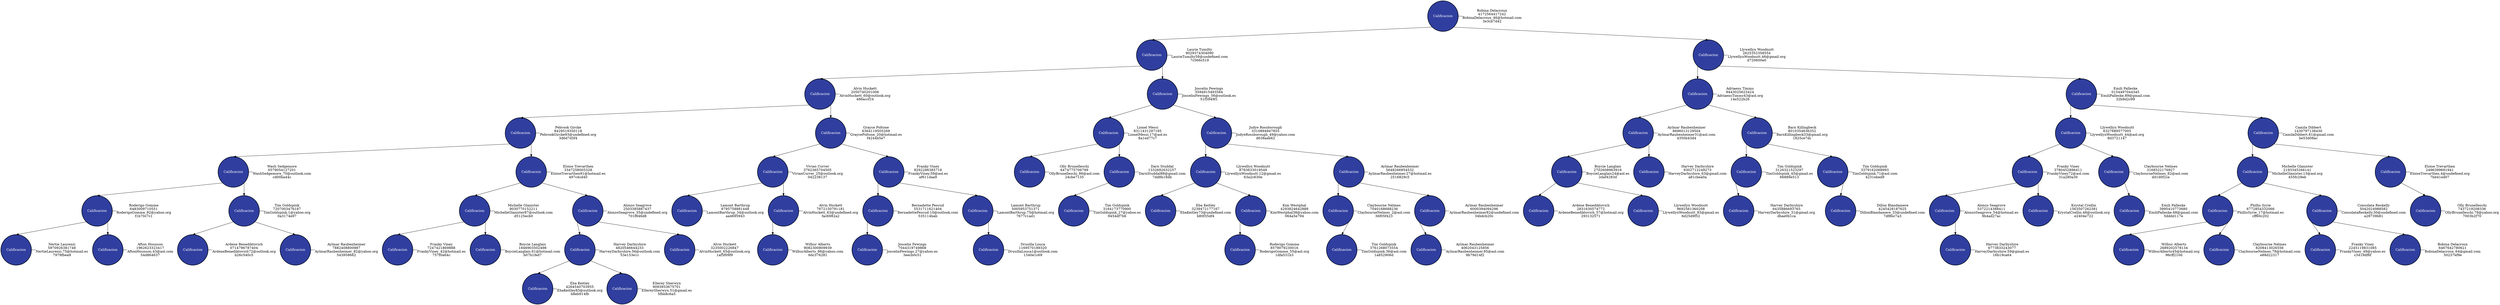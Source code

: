   
        digraph G
        {
            node[shape=circle, style=filled, fillcolor="#303F9F", fontcolor=white, color="#0A122A"];
            splines=false;
        
		n201582352 [label = "Calificacion" penwidth=2.5];
		n201582352 -> n201350393[tailport=sw headport=n];
		n201582352 -> n201740604[tailport=se headport=n];
		n201350393 [label = "Calificacion" penwidth=2.5];
		n201350393 -> n201183728[tailport=sw headport=n];
		n201350393 -> n201402462[tailport=se headport=n];
		n201183728 [label = "Calificacion" penwidth=2.5];
		n201183728 -> n201115140[tailport=sw headport=n];
		n201183728 -> n201309890[tailport=se headport=n];
		n201115140 [label = "Calificacion" penwidth=2.5];
		n201115140 -> n201022466[tailport=sw headport=n];
		n201115140 -> n201131811[tailport=se headport=n];
		n201022466 [label = "Calificacion" penwidth=2.5];
		n201022466 -> n201006295[tailport=sw headport=n];
		n201022466 -> n201068965[tailport=se headport=n];
		n201006295 [label = "Calificacion" penwidth=2.5];
		n201006295 -> n201000244[tailport=sw headport=n];
		n201006295 -> n201009015[tailport=se headport=n];
		n201000244 [label = "Calificacion" penwidth=2.5];
		n201009015 [label = "Calificacion" penwidth=2.5];
		n201068965 [label = "Calificacion" penwidth=2.5];
		n201068965 -> n201043689[tailport=sw headport=n];
		n201068965 -> n201110247[tailport=se headport=n];
		n201043689 [label = "Calificacion" penwidth=2.5];
		n201110247 [label = "Calificacion" penwidth=2.5];
		n201131811 [label = "Calificacion" penwidth=2.5];
		n201131811 -> n201119966[tailport=sw headport=n];
		n201131811 -> n201157605[tailport=se headport=n];
		n201119966 [label = "Calificacion" penwidth=2.5];
		n201119966 -> n201116100[tailport=sw headport=n];
		n201119966 -> n201125580[tailport=se headport=n];
		n201116100 [label = "Calificacion" penwidth=2.5];
		n201125580 [label = "Calificacion" penwidth=2.5];
		n201157605 [label = "Calificacion" penwidth=2.5];
		n201157605 -> n201145786[tailport=sw headport=n];
		n201157605 -> n201173540[tailport=se headport=n];
		n201145786 [label = "Calificacion" penwidth=2.5];
		n201145786 -> n201137248[tailport=sw headport=n];
		n201145786 -> n201147451[tailport=se headport=n];
		n201137248 [label = "Calificacion" penwidth=2.5];
		n201147451 [label = "Calificacion" penwidth=2.5];
		n201173540 [label = "Calificacion" penwidth=2.5];
		n201309890 [label = "Calificacion" penwidth=2.5];
		n201309890 -> n201232485[tailport=sw headport=n];
		n201309890 -> n201327079[tailport=se headport=n];
		n201232485 [label = "Calificacion" penwidth=2.5];
		n201232485 -> n201210811[tailport=sw headport=n];
		n201232485 -> n201255643[tailport=se headport=n];
		n201210811 [label = "Calificacion" penwidth=2.5];
		n201255643 [label = "Calificacion" penwidth=2.5];
		n201255643 -> n201234795[tailport=sw headport=n];
		n201234795 [label = "Calificacion" penwidth=2.5];
		n201327079 [label = "Calificacion" penwidth=2.5];
		n201327079 -> n201315898[tailport=sw headport=n];
		n201327079 -> n201327675[tailport=se headport=n];
		n201315898 [label = "Calificacion" penwidth=2.5];
		n201315898 -> n201315288[tailport=sw headport=n];
		n201315288 [label = "Calificacion" penwidth=2.5];
		n201327675 [label = "Calificacion" penwidth=2.5];
		n201327675 -> n201339503[tailport=se headport=n];
		n201339503 [label = "Calificacion" penwidth=2.5];
		n201402462 [label = "Calificacion" penwidth=2.5];
		n201402462 -> n201374369[tailport=sw headport=n];
		n201402462 -> n201489697[tailport=se headport=n];
		n201374369 [label = "Calificacion" penwidth=2.5];
		n201374369 -> n201359507[tailport=sw headport=n];
		n201374369 -> n201389879[tailport=se headport=n];
		n201359507 [label = "Calificacion" penwidth=2.5];
		n201389879 [label = "Calificacion" penwidth=2.5];
		n201389879 -> n201375524[tailport=sw headport=n];
		n201375524 [label = "Calificacion" penwidth=2.5];
		n201489697 [label = "Calificacion" penwidth=2.5];
		n201489697 -> n201428558[tailport=sw headport=n];
		n201489697 -> n201511649[tailport=se headport=n];
		n201428558 [label = "Calificacion" penwidth=2.5];
		n201428558 -> n201412244[tailport=sw headport=n];
		n201428558 -> n201476680[tailport=se headport=n];
		n201412244 [label = "Calificacion" penwidth=2.5];
		n201476680 [label = "Calificacion" penwidth=2.5];
		n201476680 -> n201461415[tailport=sw headport=n];
		n201461415 [label = "Calificacion" penwidth=2.5];
		n201511649 [label = "Calificacion" penwidth=2.5];
		n201511649 -> n201500866[tailport=sw headport=n];
		n201511649 -> n201537627[tailport=se headport=n];
		n201500866 [label = "Calificacion" penwidth=2.5];
		n201500866 -> n201509061[tailport=se headport=n];
		n201509061 [label = "Calificacion" penwidth=2.5];
		n201537627 [label = "Calificacion" penwidth=2.5];
		n201537627 -> n201516603[tailport=sw headport=n];
		n201516603 [label = "Calificacion" penwidth=2.5];
		n201740604 [label = "Calificacion" penwidth=2.5];
		n201740604 -> n201667272[tailport=sw headport=n];
		n201740604 -> n201816850[tailport=se headport=n];
		n201667272 [label = "Calificacion" penwidth=2.5];
		n201667272 -> n201646518[tailport=sw headport=n];
		n201667272 -> n201698163[tailport=se headport=n];
		n201646518 [label = "Calificacion" penwidth=2.5];
		n201646518 -> n201635991[tailport=sw headport=n];
		n201646518 -> n201661519[tailport=se headport=n];
		n201635991 [label = "Calificacion" penwidth=2.5];
		n201635991 -> n201594265[tailport=sw headport=n];
		n201635991 -> n201643353[tailport=se headport=n];
		n201594265 [label = "Calificacion" penwidth=2.5];
		n201643353 [label = "Calificacion" penwidth=2.5];
		n201661519 [label = "Calificacion" penwidth=2.5];
		n201698163 [label = "Calificacion" penwidth=2.5];
		n201698163 -> n201669286[tailport=sw headport=n];
		n201698163 -> n201704168[tailport=se headport=n];
		n201669286 [label = "Calificacion" penwidth=2.5];
		n201669286 -> n201668149[tailport=sw headport=n];
		n201668149 [label = "Calificacion" penwidth=2.5];
		n201704168 [label = "Calificacion" penwidth=2.5];
		n201704168 -> n201709702[tailport=se headport=n];
		n201709702 [label = "Calificacion" penwidth=2.5];
		n201816850 [label = "Calificacion" penwidth=2.5];
		n201816850 -> n201774497[tailport=sw headport=n];
		n201816850 -> n201947729[tailport=se headport=n];
		n201774497 [label = "Calificacion" penwidth=2.5];
		n201774497 -> n201766242[tailport=sw headport=n];
		n201774497 -> n201790782[tailport=se headport=n];
		n201766242 [label = "Calificacion" penwidth=2.5];
		n201766242 -> n201761573[tailport=sw headport=n];
		n201766242 -> n201773473[tailport=se headport=n];
		n201761573 [label = "Calificacion" penwidth=2.5];
		n201761573 -> n201764124[tailport=se headport=n];
		n201764124 [label = "Calificacion" penwidth=2.5];
		n201773473 [label = "Calificacion" penwidth=2.5];
		n201790782 [label = "Calificacion" penwidth=2.5];
		n201790782 -> n201803912[tailport=se headport=n];
		n201803912 [label = "Calificacion" penwidth=2.5];
		n201947729 [label = "Calificacion" penwidth=2.5];
		n201947729 -> n201897987[tailport=sw headport=n];
		n201947729 -> n201954202[tailport=se headport=n];
		n201897987 [label = "Calificacion" penwidth=2.5];
		n201897987 -> n201825364[tailport=sw headport=n];
		n201897987 -> n201921767[tailport=se headport=n];
		n201825364 [label = "Calificacion" penwidth=2.5];
		n201825364 -> n201818908[tailport=sw headport=n];
		n201825364 -> n201864201[tailport=se headport=n];
		n201818908 [label = "Calificacion" penwidth=2.5];
		n201864201 [label = "Calificacion" penwidth=2.5];
		n201921767 [label = "Calificacion" penwidth=2.5];
		n201921767 -> n201906670[tailport=sw headport=n];
		n201921767 -> n201933753[tailport=se headport=n];
		n201906670 [label = "Calificacion" penwidth=2.5];
		n201933753 [label = "Calificacion" penwidth=2.5];
		n201954202 [label = "Calificacion" penwidth=2.5];
		n201954202 -> n201991578[tailport=se headport=n];
		n201991578 [label = "Calificacion" penwidth=2.5];
		edge[dir=none];
		node[fillcolor=white, fontcolor=black];
		201000244 [shape=plain label= "Nertie Laurenzi\n5970926381748\nNertieLaurenzi.75@hotmail.es\n7979fbea9"];
		{rank=same; n201000244; 201000244}
		n201000244 -> 201000244;
		201006295 [shape=plain label= "Roderigo Gomme\n6483009710551\nRoderigoGomme_92@yahoo.org\nf1b70c7c1"];
		{rank=same; n201006295; 201006295}
		n201006295 -> 201006295;
		201009015 [shape=plain label= "Afton Hounson\n1962623323417\nAftonHounson.43@aol.com\n54d864637"];
		{rank=same; n201009015; 201009015}
		n201009015 -> 201009015;
		201022466 [shape=plain label= "Wash Sedgemore\n0579054127201\nWashSedgemore_70@outlook.com\ncd00ba44c"];
		{rank=same; n201022466; 201022466}
		n201022466 -> 201022466;
		201043689 [shape=plain label= "Ardene Benediktovich\n0714796787404\nArdeneBenediktovich72@outlook.org\nb26c540c5"];
		{rank=same; n201043689; 201043689}
		n201043689 -> 201043689;
		201068965 [shape=plain label= "Tim Goldspink\n7207003476187\nTimGoldspink.1@yahoo.org\n0a3174e97"];
		{rank=same; n201068965; 201068965}
		n201068965 -> 201068965;
		201110247 [shape=plain label= "Aylmar Raubenheimer\n7882408800987\nAylmarRaubenheimer_82@yahoo.org\n543958662"];
		{rank=same; n201110247; 201110247}
		n201110247 -> 201110247;
		201115140 [shape=plain label= "Pebrook Gircke\n8429519350118\nPebrookGircke93@undefined.org\n3d6d7d5f4"];
		{rank=same; n201115140; 201115140}
		n201115140 -> 201115140;
		201116100 [shape=plain label= "Franky Viney\n7247421869888\nFrankyViney_42@hotmail.es\n757f0a64c"];
		{rank=same; n201116100; 201116100}
		n201116100 -> 201116100;
		201119966 [shape=plain label= "Michelle Glanister\n9030770152211\nMichelleGlanister87@outlook.com\nd5125ecb0"];
		{rank=same; n201119966; 201119966}
		n201119966 -> 201119966;
		201125580 [shape=plain label= "Boycie Langlais\n1846903502498\nBoycieLanglais.61@hotmail.com\nb07b1fed7"];
		{rank=same; n201125580; 201125580}
		n201125580 -> 201125580;
		201131811 [shape=plain label= "Eloise Trevarthen\n3347258005328\nEloiseTrevarthen91@hotmail.es\n497c4cd40"];
		{rank=same; n201131811; 201131811}
		n201131811 -> 201131811;
		201137248 [shape=plain label= "Eba Keitley\n4264540703955\nEbaKeitley83@outlook.org\nb8eb914fb"];
		{rank=same; n201137248; 201137248}
		n201137248 -> 201137248;
		201145786 [shape=plain label= "Harvey Darbyshire\n4820546644233\nHarveyDarbyshire.56@outlook.com\n53e153e1c"];
		{rank=same; n201145786; 201145786}
		n201145786 -> 201145786;
		201147451 [shape=plain label= "Ellerey Sherwyn\n9093933675701\nEllereySherwyn.51@gmail.es\n5fbb8c6a5"];
		{rank=same; n201147451; 201147451}
		n201147451 -> 201147451;
		201157605 [shape=plain label= "Alonzo Seagrove\n2503385887437\nAlonzoSeagrove_35@undefined.org\n701f846d8"];
		{rank=same; n201157605; 201157605}
		n201157605 -> 201157605;
		201173540 [shape=plain label= "Alvin Huckett\n3235002226847\nAlvinHuckett_65@outlook.org\n1af5f09f9"];
		{rank=same; n201173540; 201173540}
		n201173540 -> 201173540;
		201183728 [shape=plain label= "Alvin Huckett\n2050740201006\nAlvinHuckett_60@outlook.org\n486accf24"];
		{rank=same; n201183728; 201183728}
		n201183728 -> 201183728;
		201210811 [shape=plain label= "Lamont Barthrup\n8795758881448\nLamontBarthrup_34@outlook.org\naa4695943"];
		{rank=same; n201210811; 201210811}
		n201210811 -> 201210811;
		201232485 [shape=plain label= "Vivian Currer\n3762365704505\nVivianCurrer_25@outlook.org\n042238137"];
		{rank=same; n201232485; 201232485}
		n201232485 -> 201232485;
		201234795 [shape=plain label= "Wilbur Alberts\n9082300809939\nWilburAlberts_86@yahoo.com\n6dc376281"];
		{rank=same; n201234795; 201234795}
		n201234795 -> 201234795;
		201255643 [shape=plain label= "Alvin Huckett\n7672150791181\nAlvinHuckett_63@undefined.org\nfac6982a2"];
		{rank=same; n201255643; 201255643}
		n201255643 -> 201255643;
		201309890 [shape=plain label= "Grayce Poltone\n6364119505269\nGraycePoltone_20@hotmail.es\nf4244b5e7"];
		{rank=same; n201309890; 201309890}
		n201309890 -> 201309890;
		201315288 [shape=plain label= "Joscelin Fewings\n7044319749868\nJoscelinFewings.27@yahoo.es\n3eecb0c51"];
		{rank=same; n201315288; 201315288}
		n201315288 -> 201315288;
		201315898 [shape=plain label= "Bernadette Pescud\n5531711621404\nBernadettePescud.10@outlook.com\n535114bab"];
		{rank=same; n201315898; 201315898}
		n201315898 -> 201315898;
		201327079 [shape=plain label= "Franky Viney\n8292286385716\nFrankyViney.59@aol.es\naf611daa9"];
		{rank=same; n201327079; 201327079}
		n201327079 -> 201327079;
		201327675 [shape=plain label= "Lamont Barthrup\n5005953751371\nLamontBarthrup.75@hotmail.org\n7677c1ad1"];
		{rank=same; n201327675; 201327675}
		n201327675 -> 201327675;
		201339503 [shape=plain label= "Drusilla Louca\n1169570189320\nDrusillaLouca1@outlook.com\n1340e1c69"];
		{rank=same; n201339503; 201339503}
		n201339503 -> 201339503;
		201350393 [shape=plain label= "Laurie Tumilty\n9029374304090\nLaurieTumilty58@undefined.com\n7c566c519"];
		{rank=same; n201350393; 201350393}
		n201350393 -> 201350393;
		201359507 [shape=plain label= "Olly Brunelleschi\n6474775706799\nOllyBrunelleschi_86@aol.com\n24cbe7135"];
		{rank=same; n201359507; 201359507}
		n201359507 -> 201359507;
		201374369 [shape=plain label= "Lionel Messi\n8311431297185\nLionelMessi.17@aol.es\n8a1ed77c7"];
		{rank=same; n201374369; 201374369}
		n201374369 -> 201374369;
		201375524 [shape=plain label= "Tim Goldspink\n3164173770900\nTimGoldspink_27@yahoo.es\n9454df7b6"];
		{rank=same; n201375524; 201375524}
		n201375524 -> 201375524;
		201389879 [shape=plain label= "Darn Studdal\n1332692632257\nDarnStuddal88@gmail.com\n7dd8b18db"];
		{rank=same; n201389879; 201389879}
		n201389879 -> 201389879;
		201402462 [shape=plain label= "Joscelin Fewings\n3594915493584\nJoscelinFewings_56@outlook.es\n51f5949f1"];
		{rank=same; n201402462; 201402462}
		n201402462 -> 201402462;
		201412244 [shape=plain label= "Eba Keitley\n3239472177167\nEbaKeitley73@undefined.com\nb80f35df4"];
		{rank=same; n201412244; 201412244}
		n201412244 -> 201412244;
		201428558 [shape=plain label= "Llywellyn Woodnutt\n8783633019549\nLlywellynWoodnutt.12@gmail.es\n63a2c630e"];
		{rank=same; n201428558; 201428558}
		n201428558 -> 201428558;
		201461415 [shape=plain label= "Roderigo Gomme\n8579079230016\nRoderigoGomme_55@aol.org\n1dfa531b3"];
		{rank=same; n201461415; 201461415}
		n201461415 -> 201461415;
		201476680 [shape=plain label= "Kim Westphal\n4293824642888\nKimWestphal38@yahoo.com\n064a5e794"];
		{rank=same; n201476680; 201476680}
		n201476680 -> 201476680;
		201489697 [shape=plain label= "Judye Rossborough\n3310894947855\nJudyeRossborough_49@yahoo.com\nd638aeb62"];
		{rank=same; n201489697; 201489697}
		n201489697 -> 201489697;
		201500866 [shape=plain label= "Claybourne Nelmes\n7040168688236\nClaybourneNelmes_2@aol.com\n36f05f423"];
		{rank=same; n201500866; 201500866}
		n201500866 -> 201500866;
		201509061 [shape=plain label= "Tim Goldspink\n3761268073554\nTimGoldspink.36@aol.com\n1a852906d"];
		{rank=same; n201509061; 201509061}
		n201509061 -> 201509061;
		201511649 [shape=plain label= "Aylmar Raubenheimer\n5648266954532\nAylmarRaubenheimer.27@hotmail.es\n2516829c5"];
		{rank=same; n201511649; 201511649}
		n201511649 -> 201511649;
		201516603 [shape=plain label= "Aylmar Raubenheimer\n4062043125856\nAylmarRaubenheimer.85@aol.com\n9b79d14f2"];
		{rank=same; n201516603; 201516603}
		n201516603 -> 201516603;
		201537627 [shape=plain label= "Aylmar Raubenheimer\n6000394094296\nAylmarRaubenheimer82@undefined.com\n34bdcb20c"];
		{rank=same; n201537627; 201537627}
		n201537627 -> 201537627;
		201582352 [shape=plain label= "Bobina Delacroux\n4172564417242\nBobinaDelacroux_46@hotmail.com\n3e3cb7d42"];
		{rank=same; n201582352; 201582352}
		n201582352 -> 201582352;
		201594265 [shape=plain label= "Ardene Benediktovich\n2831630574772\nArdeneBenediktovich_57@hotmail.org\n293132571"];
		{rank=same; n201594265; 201594265}
		n201594265 -> 201594265;
		201635991 [shape=plain label= "Boycie Langlais\n2702608963916\nBoycieLanglais24@aol.es\n2daf4283d"];
		{rank=same; n201635991; 201635991}
		n201635991 -> 201635991;
		201643353 [shape=plain label= "Llywellyn Woodnutt\n9692561360208\nLlywellynWoodnutt_83@gmail.es\n6d25d9f52"];
		{rank=same; n201643353; 201643353}
		n201643353 -> 201643353;
		201646518 [shape=plain label= "Aylmar Raubenheimer\n8696013129504\nAylmarRaubenheimer31@aol.com\n4350b43d4"];
		{rank=same; n201646518; 201646518}
		n201646518 -> 201646518;
		201661519 [shape=plain label= "Harvey Darbyshire\n9302712249273\nHarveyDarbyshire_63@gmail.com\na81cbea0a"];
		{rank=same; n201661519; 201661519}
		n201661519 -> 201661519;
		201667272 [shape=plain label= "Adriaens Timms\n9443025623424\nAdriaensTimms43@aol.org\n14e522b26"];
		{rank=same; n201667272; 201667272}
		n201667272 -> 201667272;
		201668149 [shape=plain label= "Harvey Darbyshire\n6435886693765\nHarveyDarbyshire_31@gmail.org\ndbae0b1ca"];
		{rank=same; n201668149; 201668149}
		n201668149 -> 201668149;
		201669286 [shape=plain label= "Tim Goldspink\n3126321523297\nTimGoldspink_45@gmail.es\n66889e513"];
		{rank=same; n201669286; 201669286}
		n201669286 -> 201669286;
		201698163 [shape=plain label= "Barn Killingbeck\n8010354636352\nBarnKillingbeck33@gmail.org\n1825ce7dc"];
		{rank=same; n201698163; 201698163}
		n201698163 -> 201698163;
		201704168 [shape=plain label= "Tim Goldspink\n3379162068993\nTimGoldspink.71@aol.com\n4231ebed9"];
		{rank=same; n201704168; 201704168}
		n201704168 -> 201704168;
		201709702 [shape=plain label= "Dillon Blandamere\n4245428187625\nDillonBlandamere_33@undefined.com\n7df8bc7a3"];
		{rank=same; n201709702; 201709702}
		n201709702 -> 201709702;
		201740604 [shape=plain label= "Llywellyn Woodnutt\n2625352358554\nLlywellynWoodnutt.46@gmail.org\nd720600e0"];
		{rank=same; n201740604; 201740604}
		n201740604 -> 201740604;
		201761573 [shape=plain label= "Alonzo Seagrove\n5372214388411\nAlonzoSeagrove_54@hotmail.es\n9b4ad27ac"];
		{rank=same; n201761573; 201761573}
		n201761573 -> 201761573;
		201764124 [shape=plain label= "Harvey Darbyshire\n6773833243077\nHarveyDarbyshire.59@gmail.es\n16b19ca64"];
		{rank=same; n201764124; 201764124}
		n201764124 -> 201764124;
		201766242 [shape=plain label= "Franky Viney\n3780452896411\nFrankyViney72@aol.com\n31a280a30"];
		{rank=same; n201766242; 201766242}
		n201766242 -> 201766242;
		201773473 [shape=plain label= "Krystal Crellin\n1563507262381\nKrystalCrellin.48@outlook.org\ne2404e722"];
		{rank=same; n201773473; 201773473}
		n201773473 -> 201773473;
		201774497 [shape=plain label= "Llywellyn Woodnutt\n6327689577005\nLlywellynWoodnutt_44@aol.org\n8d3721147"];
		{rank=same; n201774497; 201774497}
		n201774497 -> 201774497;
		201790782 [shape=plain label= "Claybourne Nelmes\n3168522176927\nClaybourneNelmes_82@aol.com\ndd1d0f2ce"];
		{rank=same; n201790782; 201790782}
		n201790782 -> 201790782;
		201803912 [shape=plain label= "Emili Palleske\n3995410773680\nEmiliPalleske.68@gmail.com\n5dddd117e"];
		{rank=same; n201803912; 201803912}
		n201803912 -> 201803912;
		201816850 [shape=plain label= "Emili Palleske\n0154497044345\nEmiliPalleske.89@gmail.com\n32b9d2c99"];
		{rank=same; n201816850; 201816850}
		n201816850 -> 201816850;
		201818908 [shape=plain label= "Wilbur Alberts\n2689202578134\nWilburAlberts45@hotmail.org\n96cff210d"];
		{rank=same; n201818908; 201818908}
		n201818908 -> 201818908;
		201825364 [shape=plain label= "Phillis Syrie\n6772854332066\nPhillisSyrie_17@hotmail.es\ncff60c202"];
		{rank=same; n201825364; 201825364}
		n201825364 -> 201825364;
		201864201 [shape=plain label= "Claybourne Nelmes\n8208413026556\nClaybourneNelmes.78@hotmail.com\ne88d22317"];
		{rank=same; n201864201; 201864201}
		n201864201 -> 201864201;
		201897987 [shape=plain label= "Michelle Glanister\n2193345266141\nMichelleGlanister.13@aol.org\n455fc29eb"];
		{rank=same; n201897987; 201897987}
		n201897987 -> 201897987;
		201906670 [shape=plain label= "Franky Viney\n2245119831085\nFrankyViney_49@yahoo.es\nc3419df6f"];
		{rank=same; n201906670; 201906670}
		n201906670 -> 201906670;
		201921767 [shape=plain label= "Consolata Reskelly\n5042024988582\nConsolataReskelly.30@undefined.com\na28739b81"];
		{rank=same; n201921767; 201921767}
		n201921767 -> 201921767;
		201933753 [shape=plain label= "Bobina Delacroux\n6467642780621\nBobinaDelacroux_64@gmail.com\n50237ef9e"];
		{rank=same; n201933753; 201933753}
		n201933753 -> 201933753;
		201947729 [shape=plain label= "Camila Dibbert\n1430797138430\nCamilaDibbert.81@gmail.com\nbe53d08ac"];
		{rank=same; n201947729; 201947729}
		n201947729 -> 201947729;
		201954202 [shape=plain label= "Eloise Trevarthen\n2496399691941\nEloiseTrevarthen.4@undefined.org\n7bb41ed07"];
		{rank=same; n201954202; 201954202}
		n201954202 -> 201954202;
		201991578 [shape=plain label= "Olly Brunelleschi\n7437219208336\nOllyBrunelleschi.78@yahoo.org\n7003b2f70"];
		{rank=same; n201991578; 201991578}
		n201991578 -> 201991578;
	}